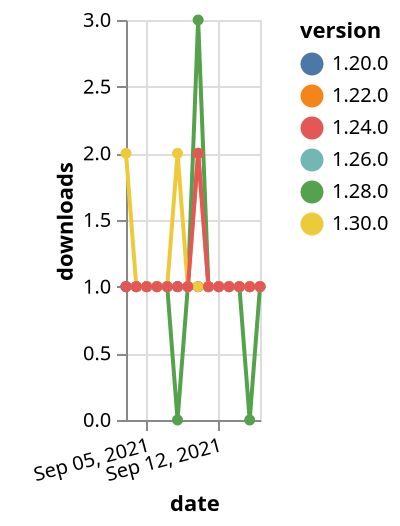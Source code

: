 {"$schema": "https://vega.github.io/schema/vega-lite/v5.json", "description": "A simple bar chart with embedded data.", "data": {"values": [{"date": "2021-09-03", "total": 177, "delta": 1, "version": "1.22.0"}, {"date": "2021-09-04", "total": 178, "delta": 1, "version": "1.22.0"}, {"date": "2021-09-05", "total": 179, "delta": 1, "version": "1.22.0"}, {"date": "2021-09-06", "total": 180, "delta": 1, "version": "1.22.0"}, {"date": "2021-09-07", "total": 181, "delta": 1, "version": "1.22.0"}, {"date": "2021-09-08", "total": 182, "delta": 1, "version": "1.22.0"}, {"date": "2021-09-09", "total": 183, "delta": 1, "version": "1.22.0"}, {"date": "2021-09-10", "total": 185, "delta": 2, "version": "1.22.0"}, {"date": "2021-09-11", "total": 186, "delta": 1, "version": "1.22.0"}, {"date": "2021-09-12", "total": 187, "delta": 1, "version": "1.22.0"}, {"date": "2021-09-13", "total": 188, "delta": 1, "version": "1.22.0"}, {"date": "2021-09-14", "total": 189, "delta": 1, "version": "1.22.0"}, {"date": "2021-09-15", "total": 190, "delta": 1, "version": "1.22.0"}, {"date": "2021-09-16", "total": 191, "delta": 1, "version": "1.22.0"}, {"date": "2021-09-03", "total": 157, "delta": 1, "version": "1.28.0"}, {"date": "2021-09-04", "total": 158, "delta": 1, "version": "1.28.0"}, {"date": "2021-09-05", "total": 159, "delta": 1, "version": "1.28.0"}, {"date": "2021-09-06", "total": 160, "delta": 1, "version": "1.28.0"}, {"date": "2021-09-07", "total": 161, "delta": 1, "version": "1.28.0"}, {"date": "2021-09-08", "total": 161, "delta": 0, "version": "1.28.0"}, {"date": "2021-09-09", "total": 162, "delta": 1, "version": "1.28.0"}, {"date": "2021-09-10", "total": 165, "delta": 3, "version": "1.28.0"}, {"date": "2021-09-11", "total": 166, "delta": 1, "version": "1.28.0"}, {"date": "2021-09-12", "total": 167, "delta": 1, "version": "1.28.0"}, {"date": "2021-09-13", "total": 168, "delta": 1, "version": "1.28.0"}, {"date": "2021-09-14", "total": 169, "delta": 1, "version": "1.28.0"}, {"date": "2021-09-15", "total": 169, "delta": 0, "version": "1.28.0"}, {"date": "2021-09-16", "total": 170, "delta": 1, "version": "1.28.0"}, {"date": "2021-09-03", "total": 146, "delta": 1, "version": "1.26.0"}, {"date": "2021-09-04", "total": 147, "delta": 1, "version": "1.26.0"}, {"date": "2021-09-05", "total": 148, "delta": 1, "version": "1.26.0"}, {"date": "2021-09-06", "total": 149, "delta": 1, "version": "1.26.0"}, {"date": "2021-09-07", "total": 150, "delta": 1, "version": "1.26.0"}, {"date": "2021-09-08", "total": 151, "delta": 1, "version": "1.26.0"}, {"date": "2021-09-09", "total": 152, "delta": 1, "version": "1.26.0"}, {"date": "2021-09-10", "total": 153, "delta": 1, "version": "1.26.0"}, {"date": "2021-09-11", "total": 154, "delta": 1, "version": "1.26.0"}, {"date": "2021-09-12", "total": 155, "delta": 1, "version": "1.26.0"}, {"date": "2021-09-13", "total": 156, "delta": 1, "version": "1.26.0"}, {"date": "2021-09-14", "total": 157, "delta": 1, "version": "1.26.0"}, {"date": "2021-09-15", "total": 158, "delta": 1, "version": "1.26.0"}, {"date": "2021-09-16", "total": 159, "delta": 1, "version": "1.26.0"}, {"date": "2021-09-03", "total": 211, "delta": 1, "version": "1.20.0"}, {"date": "2021-09-04", "total": 212, "delta": 1, "version": "1.20.0"}, {"date": "2021-09-05", "total": 213, "delta": 1, "version": "1.20.0"}, {"date": "2021-09-06", "total": 214, "delta": 1, "version": "1.20.0"}, {"date": "2021-09-07", "total": 215, "delta": 1, "version": "1.20.0"}, {"date": "2021-09-08", "total": 216, "delta": 1, "version": "1.20.0"}, {"date": "2021-09-09", "total": 217, "delta": 1, "version": "1.20.0"}, {"date": "2021-09-10", "total": 218, "delta": 1, "version": "1.20.0"}, {"date": "2021-09-11", "total": 219, "delta": 1, "version": "1.20.0"}, {"date": "2021-09-12", "total": 220, "delta": 1, "version": "1.20.0"}, {"date": "2021-09-13", "total": 221, "delta": 1, "version": "1.20.0"}, {"date": "2021-09-14", "total": 222, "delta": 1, "version": "1.20.0"}, {"date": "2021-09-15", "total": 223, "delta": 1, "version": "1.20.0"}, {"date": "2021-09-16", "total": 224, "delta": 1, "version": "1.20.0"}, {"date": "2021-09-03", "total": 114, "delta": 2, "version": "1.30.0"}, {"date": "2021-09-04", "total": 115, "delta": 1, "version": "1.30.0"}, {"date": "2021-09-05", "total": 116, "delta": 1, "version": "1.30.0"}, {"date": "2021-09-06", "total": 117, "delta": 1, "version": "1.30.0"}, {"date": "2021-09-07", "total": 118, "delta": 1, "version": "1.30.0"}, {"date": "2021-09-08", "total": 120, "delta": 2, "version": "1.30.0"}, {"date": "2021-09-09", "total": 121, "delta": 1, "version": "1.30.0"}, {"date": "2021-09-10", "total": 122, "delta": 1, "version": "1.30.0"}, {"date": "2021-09-11", "total": 123, "delta": 1, "version": "1.30.0"}, {"date": "2021-09-12", "total": 124, "delta": 1, "version": "1.30.0"}, {"date": "2021-09-13", "total": 125, "delta": 1, "version": "1.30.0"}, {"date": "2021-09-14", "total": 126, "delta": 1, "version": "1.30.0"}, {"date": "2021-09-15", "total": 127, "delta": 1, "version": "1.30.0"}, {"date": "2021-09-16", "total": 128, "delta": 1, "version": "1.30.0"}, {"date": "2021-09-03", "total": 167, "delta": 1, "version": "1.24.0"}, {"date": "2021-09-04", "total": 168, "delta": 1, "version": "1.24.0"}, {"date": "2021-09-05", "total": 169, "delta": 1, "version": "1.24.0"}, {"date": "2021-09-06", "total": 170, "delta": 1, "version": "1.24.0"}, {"date": "2021-09-07", "total": 171, "delta": 1, "version": "1.24.0"}, {"date": "2021-09-08", "total": 172, "delta": 1, "version": "1.24.0"}, {"date": "2021-09-09", "total": 173, "delta": 1, "version": "1.24.0"}, {"date": "2021-09-10", "total": 175, "delta": 2, "version": "1.24.0"}, {"date": "2021-09-11", "total": 176, "delta": 1, "version": "1.24.0"}, {"date": "2021-09-12", "total": 177, "delta": 1, "version": "1.24.0"}, {"date": "2021-09-13", "total": 178, "delta": 1, "version": "1.24.0"}, {"date": "2021-09-14", "total": 179, "delta": 1, "version": "1.24.0"}, {"date": "2021-09-15", "total": 180, "delta": 1, "version": "1.24.0"}, {"date": "2021-09-16", "total": 181, "delta": 1, "version": "1.24.0"}]}, "width": "container", "mark": {"type": "line", "point": {"filled": true}}, "encoding": {"x": {"field": "date", "type": "temporal", "timeUnit": "yearmonthdate", "title": "date", "axis": {"labelAngle": -15}}, "y": {"field": "delta", "type": "quantitative", "title": "downloads"}, "color": {"field": "version", "type": "nominal"}, "tooltip": {"field": "delta"}}}